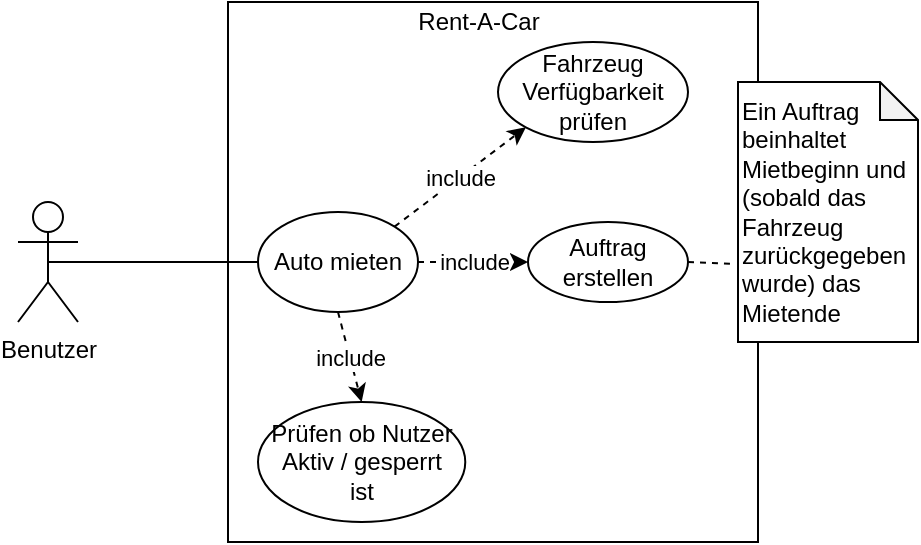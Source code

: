 <mxfile version="12.6.5" type="device" pages="4"><diagram id="Lj0YqO-32ar7jF5pCYT-" name="Auto mieten"><mxGraphModel dx="1178" dy="681" grid="1" gridSize="10" guides="1" tooltips="1" connect="1" arrows="1" fold="1" page="1" pageScale="1" pageWidth="827" pageHeight="1169" math="0" shadow="0"><root><mxCell id="BV3K-Fxu2cBSsz7AmjzQ-0"/><mxCell id="BV3K-Fxu2cBSsz7AmjzQ-1" parent="BV3K-Fxu2cBSsz7AmjzQ-0"/><mxCell id="BV3K-Fxu2cBSsz7AmjzQ-2" value="Benutzer&lt;br&gt;" style="shape=umlActor;verticalLabelPosition=bottom;labelBackgroundColor=#ffffff;verticalAlign=top;html=1;outlineConnect=0;" parent="BV3K-Fxu2cBSsz7AmjzQ-1" vertex="1"><mxGeometry x="110" y="210" width="30" height="60" as="geometry"/></mxCell><mxCell id="BV3K-Fxu2cBSsz7AmjzQ-3" value="" style="rounded=0;whiteSpace=wrap;html=1;" parent="BV3K-Fxu2cBSsz7AmjzQ-1" vertex="1"><mxGeometry x="215" y="110" width="265" height="270" as="geometry"/></mxCell><mxCell id="BV3K-Fxu2cBSsz7AmjzQ-4" value="Rent-A-Car" style="text;html=1;align=center;verticalAlign=middle;resizable=0;points=[];autosize=1;" parent="BV3K-Fxu2cBSsz7AmjzQ-1" vertex="1"><mxGeometry x="300" y="110" width="80" height="20" as="geometry"/></mxCell><mxCell id="BV3K-Fxu2cBSsz7AmjzQ-7" value="include" style="edgeStyle=none;rounded=0;orthogonalLoop=1;jettySize=auto;html=1;exitX=1;exitY=0.5;exitDx=0;exitDy=0;entryX=0;entryY=0.5;entryDx=0;entryDy=0;dashed=1;endArrow=classic;endFill=1;" parent="BV3K-Fxu2cBSsz7AmjzQ-1" source="BV3K-Fxu2cBSsz7AmjzQ-8" target="BV3K-Fxu2cBSsz7AmjzQ-15" edge="1"><mxGeometry relative="1" as="geometry"/></mxCell><mxCell id="BV3K-Fxu2cBSsz7AmjzQ-19" value="include" style="edgeStyle=none;rounded=0;orthogonalLoop=1;jettySize=auto;html=1;exitX=0.5;exitY=1;exitDx=0;exitDy=0;entryX=0.5;entryY=0;entryDx=0;entryDy=0;dashed=1;endArrow=classic;endFill=1;" parent="BV3K-Fxu2cBSsz7AmjzQ-1" source="BV3K-Fxu2cBSsz7AmjzQ-8" target="BV3K-Fxu2cBSsz7AmjzQ-12" edge="1"><mxGeometry relative="1" as="geometry"/></mxCell><mxCell id="BV3K-Fxu2cBSsz7AmjzQ-20" value="include" style="edgeStyle=none;rounded=0;orthogonalLoop=1;jettySize=auto;html=1;exitX=1;exitY=0;exitDx=0;exitDy=0;entryX=0;entryY=1;entryDx=0;entryDy=0;dashed=1;endArrow=classic;endFill=1;" parent="BV3K-Fxu2cBSsz7AmjzQ-1" source="BV3K-Fxu2cBSsz7AmjzQ-8" target="BV3K-Fxu2cBSsz7AmjzQ-10" edge="1"><mxGeometry relative="1" as="geometry"/></mxCell><mxCell id="BV3K-Fxu2cBSsz7AmjzQ-8" value="Auto mieten" style="ellipse;whiteSpace=wrap;html=1;" parent="BV3K-Fxu2cBSsz7AmjzQ-1" vertex="1"><mxGeometry x="230" y="215" width="80" height="50" as="geometry"/></mxCell><mxCell id="BV3K-Fxu2cBSsz7AmjzQ-9" style="edgeStyle=orthogonalEdgeStyle;rounded=0;orthogonalLoop=1;jettySize=auto;html=1;exitX=0.5;exitY=0.5;exitDx=0;exitDy=0;exitPerimeter=0;endArrow=none;endFill=0;" parent="BV3K-Fxu2cBSsz7AmjzQ-1" source="BV3K-Fxu2cBSsz7AmjzQ-2" target="BV3K-Fxu2cBSsz7AmjzQ-8" edge="1"><mxGeometry relative="1" as="geometry"/></mxCell><mxCell id="BV3K-Fxu2cBSsz7AmjzQ-10" value="Fahrzeug Verfügbarkeit prüfen" style="ellipse;whiteSpace=wrap;html=1;" parent="BV3K-Fxu2cBSsz7AmjzQ-1" vertex="1"><mxGeometry x="350" y="130" width="95" height="50" as="geometry"/></mxCell><mxCell id="BV3K-Fxu2cBSsz7AmjzQ-12" value="Prüfen ob Nutzer Aktiv / gesperrt&lt;br&gt;ist" style="ellipse;whiteSpace=wrap;html=1;" parent="BV3K-Fxu2cBSsz7AmjzQ-1" vertex="1"><mxGeometry x="230" y="310" width="103.64" height="60" as="geometry"/></mxCell><mxCell id="BV3K-Fxu2cBSsz7AmjzQ-14" style="edgeStyle=none;rounded=0;orthogonalLoop=1;jettySize=auto;html=1;exitX=1;exitY=0.5;exitDx=0;exitDy=0;entryX=-0.013;entryY=0.7;entryDx=0;entryDy=0;entryPerimeter=0;dashed=1;endArrow=none;endFill=0;" parent="BV3K-Fxu2cBSsz7AmjzQ-1" source="BV3K-Fxu2cBSsz7AmjzQ-15" target="BV3K-Fxu2cBSsz7AmjzQ-16" edge="1"><mxGeometry relative="1" as="geometry"/></mxCell><mxCell id="BV3K-Fxu2cBSsz7AmjzQ-15" value="Auftrag erstellen" style="ellipse;whiteSpace=wrap;html=1;" parent="BV3K-Fxu2cBSsz7AmjzQ-1" vertex="1"><mxGeometry x="365" y="220" width="80" height="40" as="geometry"/></mxCell><mxCell id="BV3K-Fxu2cBSsz7AmjzQ-16" value="Ein Auftrag beinhaltet Mietbeginn und (sobald das Fahrzeug zurückgegeben wurde) das Mietende" style="shape=note;whiteSpace=wrap;html=1;backgroundOutline=1;darkOpacity=0.05;size=19;align=left;" parent="BV3K-Fxu2cBSsz7AmjzQ-1" vertex="1"><mxGeometry x="470" y="150" width="90" height="130" as="geometry"/></mxCell></root></mxGraphModel></diagram><diagram id="PsQWJbRKbpOE4CNCcJw2" name="Auto zurückgeben"><mxGraphModel dx="1422" dy="822" grid="1" gridSize="10" guides="1" tooltips="1" connect="1" arrows="1" fold="1" page="1" pageScale="1" pageWidth="827" pageHeight="1169" math="0" shadow="0"><root><mxCell id="0"/><mxCell id="1" parent="0"/><mxCell id="aD4asB8AwOaguFdM9Gj9-1" value="Benutzer" style="shape=umlActor;verticalLabelPosition=bottom;labelBackgroundColor=#ffffff;verticalAlign=top;html=1;outlineConnect=0;" parent="1" vertex="1"><mxGeometry x="70" y="180" width="30" height="60" as="geometry"/></mxCell><mxCell id="aD4asB8AwOaguFdM9Gj9-2" value="" style="rounded=0;whiteSpace=wrap;html=1;" parent="1" vertex="1"><mxGeometry x="160" y="40" width="350" height="230" as="geometry"/></mxCell><mxCell id="aD4asB8AwOaguFdM9Gj9-3" value="Rent-a-Car" style="text;html=1;align=center;verticalAlign=middle;resizable=0;points=[];autosize=1;" parent="1" vertex="1"><mxGeometry x="280" y="50" width="70" height="20" as="geometry"/></mxCell><mxCell id="aD4asB8AwOaguFdM9Gj9-13" value="includes" style="edgeStyle=none;rounded=0;orthogonalLoop=1;jettySize=auto;html=1;exitX=1;exitY=0;exitDx=0;exitDy=0;entryX=0.5;entryY=1;entryDx=0;entryDy=0;dashed=1;endArrow=classic;endFill=1;" parent="1" source="aD4asB8AwOaguFdM9Gj9-4" target="aD4asB8AwOaguFdM9Gj9-6" edge="1"><mxGeometry relative="1" as="geometry"/></mxCell><mxCell id="aD4asB8AwOaguFdM9Gj9-15" value="includes" style="edgeStyle=none;rounded=0;orthogonalLoop=1;jettySize=auto;html=1;exitX=1;exitY=0.5;exitDx=0;exitDy=0;entryX=0;entryY=0.5;entryDx=0;entryDy=0;dashed=1;endArrow=classic;endFill=1;" parent="1" source="aD4asB8AwOaguFdM9Gj9-4" target="aD4asB8AwOaguFdM9Gj9-7" edge="1"><mxGeometry relative="1" as="geometry"/></mxCell><mxCell id="aD4asB8AwOaguFdM9Gj9-4" value="Auto zurückgeben" style="ellipse;whiteSpace=wrap;html=1;" parent="1" vertex="1"><mxGeometry x="190" y="185" width="90" height="50" as="geometry"/></mxCell><mxCell id="aD4asB8AwOaguFdM9Gj9-5" style="edgeStyle=orthogonalEdgeStyle;rounded=0;orthogonalLoop=1;jettySize=auto;html=1;exitX=0.5;exitY=0.5;exitDx=0;exitDy=0;exitPerimeter=0;entryX=0;entryY=0.5;entryDx=0;entryDy=0;endArrow=none;endFill=0;" parent="1" source="aD4asB8AwOaguFdM9Gj9-1" target="aD4asB8AwOaguFdM9Gj9-4" edge="1"><mxGeometry relative="1" as="geometry"/></mxCell><mxCell id="aD4asB8AwOaguFdM9Gj9-11" value="includes" style="rounded=0;orthogonalLoop=1;jettySize=auto;html=1;exitX=1;exitY=0;exitDx=0;exitDy=0;entryX=0;entryY=0.5;entryDx=0;entryDy=0;endArrow=classic;endFill=1;dashed=1;" parent="1" source="aD4asB8AwOaguFdM9Gj9-6" target="aD4asB8AwOaguFdM9Gj9-10" edge="1"><mxGeometry relative="1" as="geometry"/></mxCell><mxCell id="aD4asB8AwOaguFdM9Gj9-12" value="includes" style="edgeStyle=none;rounded=0;orthogonalLoop=1;jettySize=auto;html=1;exitX=1;exitY=1;exitDx=0;exitDy=0;entryX=0;entryY=0.5;entryDx=0;entryDy=0;dashed=1;endArrow=classic;endFill=1;" parent="1" source="aD4asB8AwOaguFdM9Gj9-6" target="aD4asB8AwOaguFdM9Gj9-8" edge="1"><mxGeometry relative="1" as="geometry"/></mxCell><mxCell id="aD4asB8AwOaguFdM9Gj9-6" value="Rechnung erstellen" style="ellipse;whiteSpace=wrap;html=1;" parent="1" vertex="1"><mxGeometry x="290" y="100" width="80" height="40" as="geometry"/></mxCell><mxCell id="aD4asB8AwOaguFdM9Gj9-7" value="Auto freigeben" style="ellipse;whiteSpace=wrap;html=1;" parent="1" vertex="1"><mxGeometry x="390" y="210" width="100" height="45" as="geometry"/></mxCell><mxCell id="aD4asB8AwOaguFdM9Gj9-8" value="Auftragsdetails abfragen" style="ellipse;whiteSpace=wrap;html=1;" parent="1" vertex="1"><mxGeometry x="405" y="150" width="100" height="50" as="geometry"/></mxCell><mxCell id="aD4asB8AwOaguFdM9Gj9-10" value="Nutzerdaten abfragen" style="ellipse;whiteSpace=wrap;html=1;" parent="1" vertex="1"><mxGeometry x="405" y="50" width="90" height="50" as="geometry"/></mxCell></root></mxGraphModel></diagram><diagram id="iUVkSfxxXfbNtSfmeCyC" name="Rechnung erstellen"><mxGraphModel dx="2062" dy="1192" grid="1" gridSize="10" guides="1" tooltips="1" connect="1" arrows="1" fold="1" page="1" pageScale="1" pageWidth="827" pageHeight="1169" math="0" shadow="0"><root><mxCell id="6zsbVzOHTbEB50zmPVDm-0"/><mxCell id="6zsbVzOHTbEB50zmPVDm-1" parent="6zsbVzOHTbEB50zmPVDm-0"/><mxCell id="6zsbVzOHTbEB50zmPVDm-2" value="rent-a-car" style="shape=umlActor;verticalLabelPosition=bottom;labelBackgroundColor=#ffffff;verticalAlign=top;html=1;outlineConnect=0;" parent="6zsbVzOHTbEB50zmPVDm-1" vertex="1"><mxGeometry x="90" y="150" width="30" height="60" as="geometry"/></mxCell><mxCell id="6zsbVzOHTbEB50zmPVDm-5" value="" style="rounded=0;whiteSpace=wrap;html=1;" parent="6zsbVzOHTbEB50zmPVDm-1" vertex="1"><mxGeometry x="180" y="40" width="320" height="240" as="geometry"/></mxCell><mxCell id="6zsbVzOHTbEB50zmPVDm-13" value="includes" style="edgeStyle=none;rounded=0;orthogonalLoop=1;jettySize=auto;html=1;exitX=1;exitY=0;exitDx=0;exitDy=0;entryX=0;entryY=0.5;entryDx=0;entryDy=0;dashed=1;endArrow=classic;endFill=1;" parent="6zsbVzOHTbEB50zmPVDm-1" source="6zsbVzOHTbEB50zmPVDm-6" target="6zsbVzOHTbEB50zmPVDm-10" edge="1"><mxGeometry relative="1" as="geometry"/></mxCell><mxCell id="6zsbVzOHTbEB50zmPVDm-15" value="includes" style="edgeStyle=none;rounded=0;orthogonalLoop=1;jettySize=auto;html=1;exitX=1;exitY=1;exitDx=0;exitDy=0;entryX=0;entryY=0;entryDx=0;entryDy=0;dashed=1;endArrow=classic;endFill=1;" parent="6zsbVzOHTbEB50zmPVDm-1" source="6zsbVzOHTbEB50zmPVDm-6" target="6zsbVzOHTbEB50zmPVDm-14" edge="1"><mxGeometry relative="1" as="geometry"/></mxCell><mxCell id="6zsbVzOHTbEB50zmPVDm-6" value="Rechnung erstellen" style="ellipse;whiteSpace=wrap;html=1;" parent="6zsbVzOHTbEB50zmPVDm-1" vertex="1"><mxGeometry x="190" y="155" width="80" height="50" as="geometry"/></mxCell><mxCell id="6zsbVzOHTbEB50zmPVDm-7" value="Dauer der Fahrt ermitteln" style="ellipse;whiteSpace=wrap;html=1;" parent="6zsbVzOHTbEB50zmPVDm-1" vertex="1"><mxGeometry x="400" y="45" width="90" height="50" as="geometry"/></mxCell><mxCell id="6zsbVzOHTbEB50zmPVDm-9" value="Fahrzeugpreis / Einheit ermitteln" style="ellipse;whiteSpace=wrap;html=1;" parent="6zsbVzOHTbEB50zmPVDm-1" vertex="1"><mxGeometry x="390" y="160" width="100" height="60" as="geometry"/></mxCell><mxCell id="6zsbVzOHTbEB50zmPVDm-11" value="includes" style="edgeStyle=none;rounded=0;orthogonalLoop=1;jettySize=auto;html=1;exitX=1;exitY=0;exitDx=0;exitDy=0;entryX=0.026;entryY=0.73;entryDx=0;entryDy=0;entryPerimeter=0;dashed=1;endArrow=classic;endFill=1;" parent="6zsbVzOHTbEB50zmPVDm-1" source="6zsbVzOHTbEB50zmPVDm-10" target="6zsbVzOHTbEB50zmPVDm-7" edge="1"><mxGeometry relative="1" as="geometry"/></mxCell><mxCell id="6zsbVzOHTbEB50zmPVDm-12" value="includes" style="edgeStyle=none;rounded=0;orthogonalLoop=1;jettySize=auto;html=1;exitX=1;exitY=1;exitDx=0;exitDy=0;entryX=0.07;entryY=0.258;entryDx=0;entryDy=0;entryPerimeter=0;dashed=1;endArrow=classic;endFill=1;" parent="6zsbVzOHTbEB50zmPVDm-1" source="6zsbVzOHTbEB50zmPVDm-10" target="6zsbVzOHTbEB50zmPVDm-9" edge="1"><mxGeometry relative="1" as="geometry"/></mxCell><mxCell id="6zsbVzOHTbEB50zmPVDm-10" value="Preis ermitteln" style="ellipse;whiteSpace=wrap;html=1;" parent="6zsbVzOHTbEB50zmPVDm-1" vertex="1"><mxGeometry x="300" y="115" width="70" height="40" as="geometry"/></mxCell><mxCell id="6zsbVzOHTbEB50zmPVDm-14" value="Benutzerdaten ermitteln" style="ellipse;whiteSpace=wrap;html=1;" parent="6zsbVzOHTbEB50zmPVDm-1" vertex="1"><mxGeometry x="290" y="220" width="90" height="50" as="geometry"/></mxCell><mxCell id="6zsbVzOHTbEB50zmPVDm-16" style="edgeStyle=none;rounded=0;orthogonalLoop=1;jettySize=auto;html=1;exitX=0.5;exitY=0.5;exitDx=0;exitDy=0;exitPerimeter=0;entryX=0;entryY=0.5;entryDx=0;entryDy=0;endArrow=none;endFill=0;" parent="6zsbVzOHTbEB50zmPVDm-1" source="6zsbVzOHTbEB50zmPVDm-2" target="6zsbVzOHTbEB50zmPVDm-6" edge="1"><mxGeometry relative="1" as="geometry"/></mxCell><mxCell id="6zsbVzOHTbEB50zmPVDm-17" value="rent-a-car" style="text;html=1;align=center;verticalAlign=middle;resizable=0;points=[];autosize=1;" parent="6zsbVzOHTbEB50zmPVDm-1" vertex="1"><mxGeometry x="260" y="45" width="70" height="20" as="geometry"/></mxCell></root></mxGraphModel></diagram><diagram id="kjEgQSR_UaVqTIawQ4Wd" name="Rechnung begleichen"><mxGraphModel dx="2062" dy="1192" grid="1" gridSize="10" guides="1" tooltips="1" connect="1" arrows="1" fold="1" page="1" pageScale="1" pageWidth="827" pageHeight="1169" math="0" shadow="0"><root><mxCell id="kmqP-4ttbwyAD23gzZ-U-0"/><mxCell id="kmqP-4ttbwyAD23gzZ-U-1" parent="kmqP-4ttbwyAD23gzZ-U-0"/><mxCell id="kmqP-4ttbwyAD23gzZ-U-2" value="Benutzer&lt;br&gt;" style="shape=umlActor;verticalLabelPosition=bottom;labelBackgroundColor=#ffffff;verticalAlign=top;html=1;outlineConnect=0;" parent="kmqP-4ttbwyAD23gzZ-U-1" vertex="1"><mxGeometry x="80" y="220" width="30" height="60" as="geometry"/></mxCell><mxCell id="kmqP-4ttbwyAD23gzZ-U-4" value="" style="rounded=0;whiteSpace=wrap;html=1;" parent="kmqP-4ttbwyAD23gzZ-U-1" vertex="1"><mxGeometry x="160" y="130" width="310" height="290" as="geometry"/></mxCell><mxCell id="kmqP-4ttbwyAD23gzZ-U-5" value="rent-a-car" style="text;html=1;align=center;verticalAlign=middle;resizable=0;points=[];autosize=1;" parent="kmqP-4ttbwyAD23gzZ-U-1" vertex="1"><mxGeometry x="270" y="130" width="70" height="20" as="geometry"/></mxCell><mxCell id="KpLvPXyVbq0ARU4apvbF-10" value="include" style="edgeStyle=none;rounded=0;orthogonalLoop=1;jettySize=auto;html=1;exitX=0.5;exitY=1;exitDx=0;exitDy=0;entryX=0.5;entryY=0;entryDx=0;entryDy=0;dashed=1;endArrow=classic;endFill=1;" parent="kmqP-4ttbwyAD23gzZ-U-1" source="kmqP-4ttbwyAD23gzZ-U-6" target="KpLvPXyVbq0ARU4apvbF-9" edge="1"><mxGeometry relative="1" as="geometry"/></mxCell><mxCell id="kmqP-4ttbwyAD23gzZ-U-6" value="Rechnung begleichen" style="ellipse;whiteSpace=wrap;html=1;" parent="kmqP-4ttbwyAD23gzZ-U-1" vertex="1"><mxGeometry x="170" y="225" width="90" height="50" as="geometry"/></mxCell><mxCell id="kmqP-4ttbwyAD23gzZ-U-7" style="edgeStyle=none;rounded=0;orthogonalLoop=1;jettySize=auto;html=1;exitX=0.5;exitY=0.5;exitDx=0;exitDy=0;exitPerimeter=0;entryX=0;entryY=0.5;entryDx=0;entryDy=0;endArrow=none;endFill=0;" parent="kmqP-4ttbwyAD23gzZ-U-1" source="kmqP-4ttbwyAD23gzZ-U-2" target="kmqP-4ttbwyAD23gzZ-U-6" edge="1"><mxGeometry relative="1" as="geometry"/></mxCell><mxCell id="kmqP-4ttbwyAD23gzZ-U-8" value="Prüfen ob Rechnung schon beglichen wurde" style="ellipse;whiteSpace=wrap;html=1;" parent="kmqP-4ttbwyAD23gzZ-U-1" vertex="1"><mxGeometry x="340" y="330" width="130" height="60" as="geometry"/></mxCell><mxCell id="KpLvPXyVbq0ARU4apvbF-2" value="extend" style="edgeStyle=none;rounded=0;orthogonalLoop=1;jettySize=auto;html=1;exitX=0.31;exitY=0.965;exitDx=0;exitDy=0;entryX=0.5;entryY=0;entryDx=0;entryDy=0;dashed=1;endArrow=classic;endFill=1;exitPerimeter=0;" parent="kmqP-4ttbwyAD23gzZ-U-1" source="KpLvPXyVbq0ARU4apvbF-1" target="kmqP-4ttbwyAD23gzZ-U-8" edge="1"><mxGeometry relative="1" as="geometry"/></mxCell><mxCell id="KpLvPXyVbq0ARU4apvbF-1" value="Fehlermeldung" style="ellipse;whiteSpace=wrap;html=1;" parent="kmqP-4ttbwyAD23gzZ-U-1" vertex="1"><mxGeometry x="371.67" y="250" width="90" height="40" as="geometry"/></mxCell><mxCell id="KpLvPXyVbq0ARU4apvbF-5" value="externer Bezahldienstleister" style="shape=cube;whiteSpace=wrap;html=1;boundedLbl=1;backgroundOutline=1;darkOpacity=0.05;darkOpacity2=0.1;flipH=1;size=9;" parent="kmqP-4ttbwyAD23gzZ-U-1" vertex="1"><mxGeometry x="480" y="140" width="120" height="80" as="geometry"/></mxCell><mxCell id="KpLvPXyVbq0ARU4apvbF-6" value="extend" style="edgeStyle=none;rounded=0;orthogonalLoop=1;jettySize=auto;html=1;exitX=0;exitY=0;exitDx=120;exitDy=44.5;entryX=1;entryY=0.5;entryDx=0;entryDy=0;dashed=1;endArrow=classic;endFill=1;exitPerimeter=0;" parent="kmqP-4ttbwyAD23gzZ-U-1" source="KpLvPXyVbq0ARU4apvbF-5" target="kmqP-4ttbwyAD23gzZ-U-6" edge="1"><mxGeometry relative="1" as="geometry"/></mxCell><mxCell id="KpLvPXyVbq0ARU4apvbF-8" value="extend" style="edgeStyle=none;rounded=0;orthogonalLoop=1;jettySize=auto;html=1;exitX=0.232;exitY=0.956;exitDx=0;exitDy=0;entryX=1;entryY=0;entryDx=0;entryDy=0;dashed=1;endArrow=classic;endFill=1;exitPerimeter=0;" parent="kmqP-4ttbwyAD23gzZ-U-1" source="KpLvPXyVbq0ARU4apvbF-7" target="kmqP-4ttbwyAD23gzZ-U-6" edge="1"><mxGeometry relative="1" as="geometry"/></mxCell><mxCell id="KpLvPXyVbq0ARU4apvbF-7" value="SEPA Bezahlung" style="ellipse;whiteSpace=wrap;html=1;" parent="kmqP-4ttbwyAD23gzZ-U-1" vertex="1"><mxGeometry x="281.67" y="170" width="90" height="40" as="geometry"/></mxCell><mxCell id="KpLvPXyVbq0ARU4apvbF-11" value="include" style="edgeStyle=none;rounded=0;orthogonalLoop=1;jettySize=auto;html=1;exitX=1;exitY=0.5;exitDx=0;exitDy=0;entryX=0;entryY=0.5;entryDx=0;entryDy=0;dashed=1;endArrow=classic;endFill=1;" parent="kmqP-4ttbwyAD23gzZ-U-1" source="KpLvPXyVbq0ARU4apvbF-9" target="kmqP-4ttbwyAD23gzZ-U-8" edge="1"><mxGeometry relative="1" as="geometry"/></mxCell><mxCell id="KpLvPXyVbq0ARU4apvbF-9" value="Rechnungsdetails ermitteln" style="ellipse;whiteSpace=wrap;html=1;" parent="kmqP-4ttbwyAD23gzZ-U-1" vertex="1"><mxGeometry x="170" y="340" width="120" height="50" as="geometry"/></mxCell></root></mxGraphModel></diagram></mxfile>